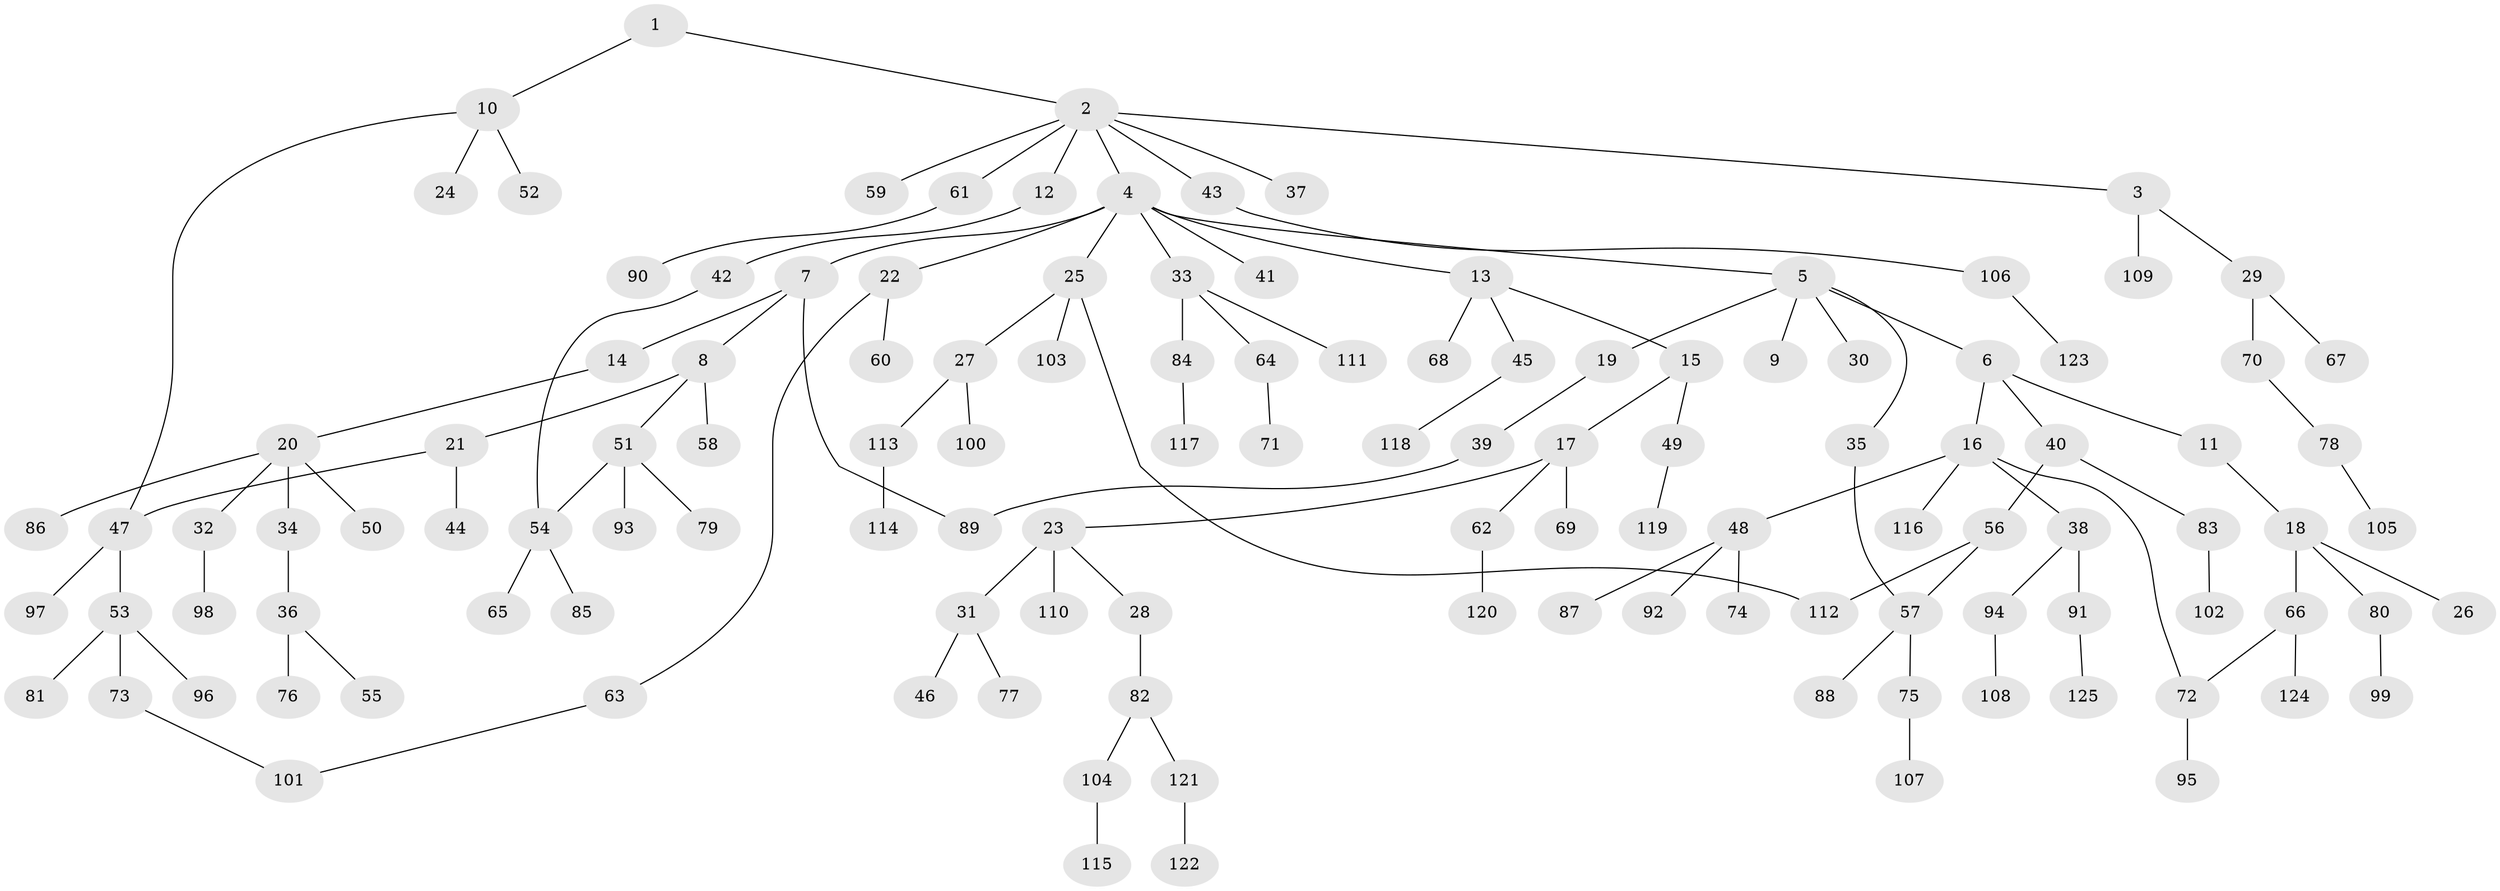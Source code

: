 // coarse degree distribution, {27: 0.024390243902439025, 11: 0.024390243902439025, 1: 0.7804878048780488, 3: 0.04878048780487805, 2: 0.12195121951219512}
// Generated by graph-tools (version 1.1) at 2025/17/03/04/25 18:17:11]
// undirected, 125 vertices, 131 edges
graph export_dot {
graph [start="1"]
  node [color=gray90,style=filled];
  1;
  2;
  3;
  4;
  5;
  6;
  7;
  8;
  9;
  10;
  11;
  12;
  13;
  14;
  15;
  16;
  17;
  18;
  19;
  20;
  21;
  22;
  23;
  24;
  25;
  26;
  27;
  28;
  29;
  30;
  31;
  32;
  33;
  34;
  35;
  36;
  37;
  38;
  39;
  40;
  41;
  42;
  43;
  44;
  45;
  46;
  47;
  48;
  49;
  50;
  51;
  52;
  53;
  54;
  55;
  56;
  57;
  58;
  59;
  60;
  61;
  62;
  63;
  64;
  65;
  66;
  67;
  68;
  69;
  70;
  71;
  72;
  73;
  74;
  75;
  76;
  77;
  78;
  79;
  80;
  81;
  82;
  83;
  84;
  85;
  86;
  87;
  88;
  89;
  90;
  91;
  92;
  93;
  94;
  95;
  96;
  97;
  98;
  99;
  100;
  101;
  102;
  103;
  104;
  105;
  106;
  107;
  108;
  109;
  110;
  111;
  112;
  113;
  114;
  115;
  116;
  117;
  118;
  119;
  120;
  121;
  122;
  123;
  124;
  125;
  1 -- 2;
  1 -- 10;
  2 -- 3;
  2 -- 4;
  2 -- 12;
  2 -- 37;
  2 -- 43;
  2 -- 59;
  2 -- 61;
  3 -- 29;
  3 -- 109;
  4 -- 5;
  4 -- 7;
  4 -- 13;
  4 -- 22;
  4 -- 25;
  4 -- 33;
  4 -- 41;
  5 -- 6;
  5 -- 9;
  5 -- 19;
  5 -- 30;
  5 -- 35;
  6 -- 11;
  6 -- 16;
  6 -- 40;
  7 -- 8;
  7 -- 14;
  7 -- 89;
  8 -- 21;
  8 -- 51;
  8 -- 58;
  10 -- 24;
  10 -- 52;
  10 -- 47;
  11 -- 18;
  12 -- 42;
  13 -- 15;
  13 -- 45;
  13 -- 68;
  14 -- 20;
  15 -- 17;
  15 -- 49;
  16 -- 38;
  16 -- 48;
  16 -- 116;
  16 -- 72;
  17 -- 23;
  17 -- 62;
  17 -- 69;
  18 -- 26;
  18 -- 66;
  18 -- 80;
  19 -- 39;
  20 -- 32;
  20 -- 34;
  20 -- 50;
  20 -- 86;
  21 -- 44;
  21 -- 47;
  22 -- 60;
  22 -- 63;
  23 -- 28;
  23 -- 31;
  23 -- 110;
  25 -- 27;
  25 -- 103;
  25 -- 112;
  27 -- 100;
  27 -- 113;
  28 -- 82;
  29 -- 67;
  29 -- 70;
  31 -- 46;
  31 -- 77;
  32 -- 98;
  33 -- 64;
  33 -- 84;
  33 -- 111;
  34 -- 36;
  35 -- 57;
  36 -- 55;
  36 -- 76;
  38 -- 91;
  38 -- 94;
  39 -- 89;
  40 -- 56;
  40 -- 83;
  42 -- 54;
  43 -- 106;
  45 -- 118;
  47 -- 53;
  47 -- 97;
  48 -- 74;
  48 -- 87;
  48 -- 92;
  49 -- 119;
  51 -- 54;
  51 -- 79;
  51 -- 93;
  53 -- 73;
  53 -- 81;
  53 -- 96;
  54 -- 65;
  54 -- 85;
  56 -- 112;
  56 -- 57;
  57 -- 75;
  57 -- 88;
  61 -- 90;
  62 -- 120;
  63 -- 101;
  64 -- 71;
  66 -- 72;
  66 -- 124;
  70 -- 78;
  72 -- 95;
  73 -- 101;
  75 -- 107;
  78 -- 105;
  80 -- 99;
  82 -- 104;
  82 -- 121;
  83 -- 102;
  84 -- 117;
  91 -- 125;
  94 -- 108;
  104 -- 115;
  106 -- 123;
  113 -- 114;
  121 -- 122;
}

